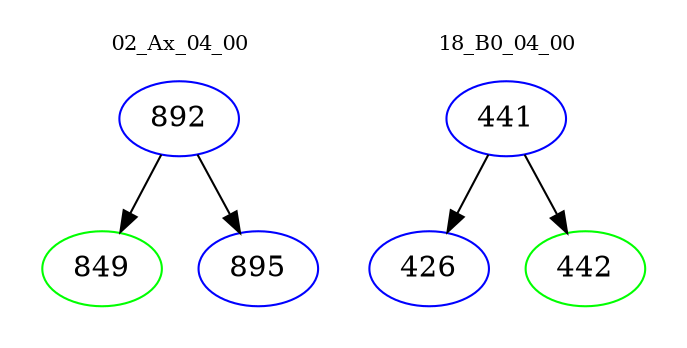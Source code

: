 digraph{
subgraph cluster_0 {
color = white
label = "02_Ax_04_00";
fontsize=10;
T0_892 [label="892", color="blue"]
T0_892 -> T0_849 [color="black"]
T0_849 [label="849", color="green"]
T0_892 -> T0_895 [color="black"]
T0_895 [label="895", color="blue"]
}
subgraph cluster_1 {
color = white
label = "18_B0_04_00";
fontsize=10;
T1_441 [label="441", color="blue"]
T1_441 -> T1_426 [color="black"]
T1_426 [label="426", color="blue"]
T1_441 -> T1_442 [color="black"]
T1_442 [label="442", color="green"]
}
}

